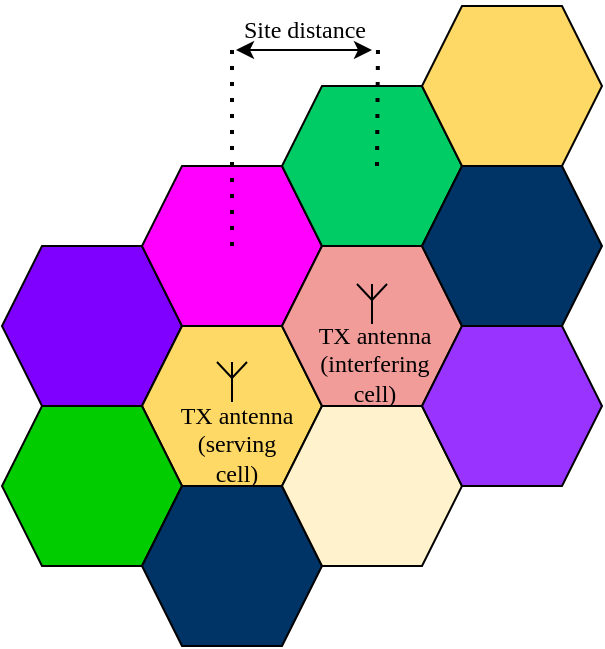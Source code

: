 <mxfile version="20.2.3" type="device"><diagram id="5tfkAxxtGtSsmCr8v3Ta" name="Page-1"><mxGraphModel dx="2066" dy="1160" grid="1" gridSize="10" guides="1" tooltips="1" connect="1" arrows="1" fold="1" page="1" pageScale="1" pageWidth="850" pageHeight="1100" math="0" shadow="0"><root><mxCell id="0"/><mxCell id="1" parent="0"/><mxCell id="U1WwdRSGQQbSjhU626v8-1" value="" style="shape=hexagon;perimeter=hexagonPerimeter2;whiteSpace=wrap;html=1;fixedSize=1;fillColor=#7F00FF;" vertex="1" parent="1"><mxGeometry x="275" y="363" width="90" height="80" as="geometry"/></mxCell><mxCell id="U1WwdRSGQQbSjhU626v8-2" value="" style="shape=hexagon;perimeter=hexagonPerimeter2;whiteSpace=wrap;html=1;fixedSize=1;fillColor=#FF00FF;" vertex="1" parent="1"><mxGeometry x="345" y="323" width="90" height="80" as="geometry"/></mxCell><mxCell id="U1WwdRSGQQbSjhU626v8-3" value="" style="shape=hexagon;perimeter=hexagonPerimeter2;whiteSpace=wrap;html=1;fixedSize=1;fillColor=#FFD966;" vertex="1" parent="1"><mxGeometry x="345" y="403" width="90" height="80" as="geometry"/></mxCell><mxCell id="U1WwdRSGQQbSjhU626v8-4" value="" style="shape=hexagon;perimeter=hexagonPerimeter2;whiteSpace=wrap;html=1;fixedSize=1;fillColor=#F19C99;" vertex="1" parent="1"><mxGeometry x="415" y="363" width="90" height="80" as="geometry"/></mxCell><mxCell id="U1WwdRSGQQbSjhU626v8-5" value="" style="shape=hexagon;perimeter=hexagonPerimeter2;whiteSpace=wrap;html=1;fixedSize=1;fillColor=#00CC00;" vertex="1" parent="1"><mxGeometry x="275" y="443" width="90" height="80" as="geometry"/></mxCell><mxCell id="U1WwdRSGQQbSjhU626v8-6" value="" style="shape=hexagon;perimeter=hexagonPerimeter2;whiteSpace=wrap;html=1;fixedSize=1;fillColor=#003366;" vertex="1" parent="1"><mxGeometry x="345" y="483" width="90" height="80" as="geometry"/></mxCell><mxCell id="U1WwdRSGQQbSjhU626v8-7" value="" style="shape=hexagon;perimeter=hexagonPerimeter2;whiteSpace=wrap;html=1;fixedSize=1;fillColor=#FFF2CC;" vertex="1" parent="1"><mxGeometry x="415" y="443" width="90" height="80" as="geometry"/></mxCell><mxCell id="U1WwdRSGQQbSjhU626v8-8" value="" style="verticalLabelPosition=bottom;shadow=0;dashed=0;align=center;html=1;verticalAlign=top;shape=mxgraph.electrical.radio.aerial_-_antenna_1;" vertex="1" parent="1"><mxGeometry x="382.5" y="421" width="15" height="20" as="geometry"/></mxCell><mxCell id="U1WwdRSGQQbSjhU626v8-9" value="" style="shape=hexagon;perimeter=hexagonPerimeter2;whiteSpace=wrap;html=1;fixedSize=1;fillColor=#00CC66;" vertex="1" parent="1"><mxGeometry x="415" y="283" width="90" height="80" as="geometry"/></mxCell><mxCell id="U1WwdRSGQQbSjhU626v8-10" value="" style="shape=hexagon;perimeter=hexagonPerimeter2;whiteSpace=wrap;html=1;fixedSize=1;fillColor=#003366;" vertex="1" parent="1"><mxGeometry x="485" y="323" width="90" height="80" as="geometry"/></mxCell><mxCell id="U1WwdRSGQQbSjhU626v8-11" value="" style="shape=hexagon;perimeter=hexagonPerimeter2;whiteSpace=wrap;html=1;fixedSize=1;fillColor=#9933FF;" vertex="1" parent="1"><mxGeometry x="485" y="403" width="90" height="80" as="geometry"/></mxCell><mxCell id="U1WwdRSGQQbSjhU626v8-12" value="" style="verticalLabelPosition=bottom;shadow=0;dashed=0;align=center;html=1;verticalAlign=top;shape=mxgraph.electrical.radio.aerial_-_antenna_1;" vertex="1" parent="1"><mxGeometry x="452.5" y="382" width="15" height="20" as="geometry"/></mxCell><mxCell id="U1WwdRSGQQbSjhU626v8-13" value="&lt;font face=&quot;Times New Roman&quot;&gt;TX antenna (serving &lt;br&gt;cell)&lt;/font&gt;" style="text;html=1;strokeColor=none;fillColor=none;align=center;verticalAlign=middle;whiteSpace=wrap;rounded=0;" vertex="1" parent="1"><mxGeometry x="350" y="452" width="85" height="20" as="geometry"/></mxCell><mxCell id="U1WwdRSGQQbSjhU626v8-14" value="&lt;font face=&quot;Times New Roman&quot;&gt;TX antenna (interfering&lt;br&gt;cell)&lt;/font&gt;" style="text;html=1;strokeColor=none;fillColor=none;align=center;verticalAlign=middle;whiteSpace=wrap;rounded=0;" vertex="1" parent="1"><mxGeometry x="419" y="412" width="85" height="20" as="geometry"/></mxCell><mxCell id="U1WwdRSGQQbSjhU626v8-15" value="" style="shape=hexagon;perimeter=hexagonPerimeter2;whiteSpace=wrap;html=1;fixedSize=1;fillColor=#FFD966;" vertex="1" parent="1"><mxGeometry x="485" y="243" width="90" height="80" as="geometry"/></mxCell><mxCell id="U1WwdRSGQQbSjhU626v8-16" value="" style="endArrow=classic;startArrow=classic;html=1;rounded=0;" edge="1" parent="1"><mxGeometry width="50" height="50" relative="1" as="geometry"><mxPoint x="392" y="265" as="sourcePoint"/><mxPoint x="460" y="265" as="targetPoint"/></mxGeometry></mxCell><mxCell id="U1WwdRSGQQbSjhU626v8-17" value="&lt;font face=&quot;Times New Roman&quot;&gt;Site distance&lt;/font&gt;" style="text;html=1;strokeColor=none;fillColor=none;align=center;verticalAlign=middle;whiteSpace=wrap;rounded=0;rotation=0;" vertex="1" parent="1"><mxGeometry x="385.5" y="240" width="81" height="30" as="geometry"/></mxCell><mxCell id="U1WwdRSGQQbSjhU626v8-18" value="" style="endArrow=none;dashed=1;html=1;dashPattern=1 3;strokeWidth=2;rounded=0;" edge="1" parent="1"><mxGeometry width="50" height="50" relative="1" as="geometry"><mxPoint x="390" y="363" as="sourcePoint"/><mxPoint x="390" y="263" as="targetPoint"/></mxGeometry></mxCell><mxCell id="U1WwdRSGQQbSjhU626v8-19" value="" style="endArrow=none;dashed=1;html=1;dashPattern=1 3;strokeWidth=2;rounded=0;" edge="1" parent="1"><mxGeometry width="50" height="50" relative="1" as="geometry"><mxPoint x="462.5" y="323" as="sourcePoint"/><mxPoint x="463" y="263" as="targetPoint"/></mxGeometry></mxCell></root></mxGraphModel></diagram></mxfile>